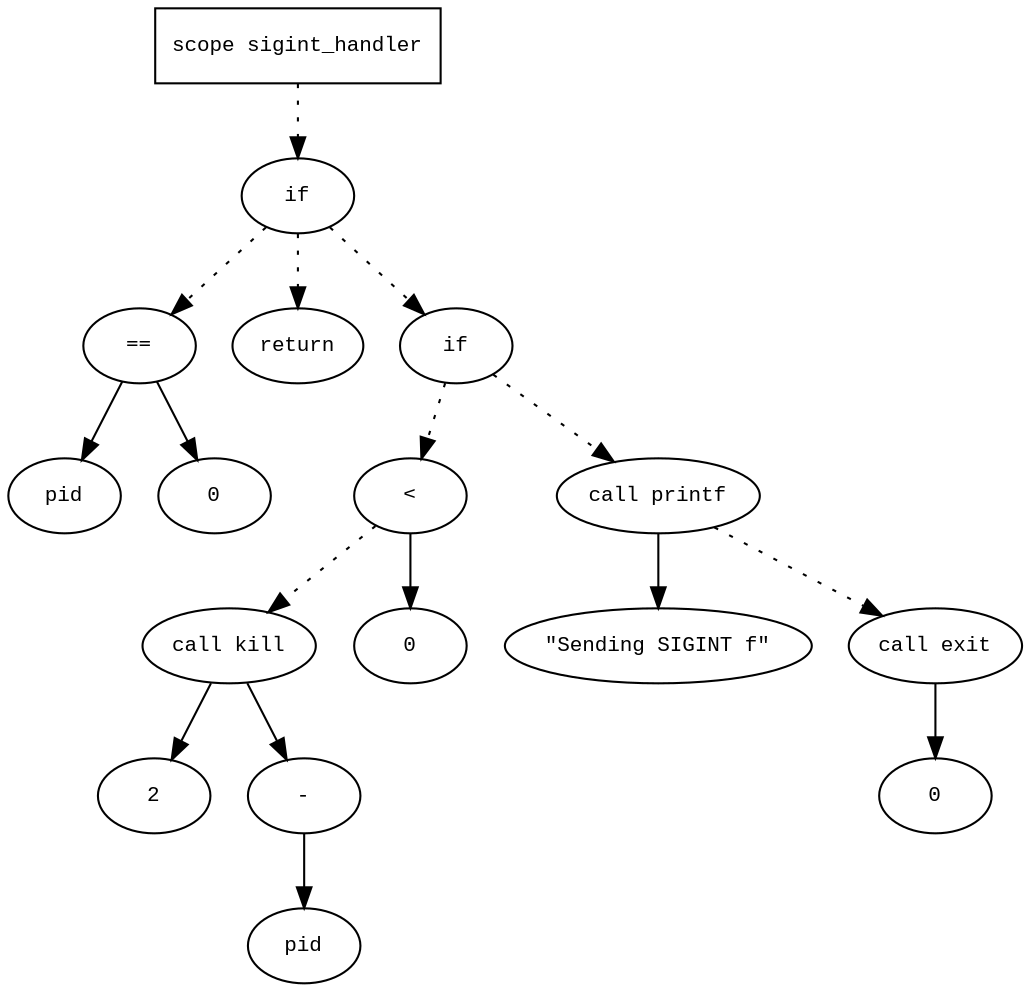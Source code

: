 digraph AST {
  graph [fontname="Times New Roman",fontsize=10];
  node  [fontname="Courier New",fontsize=10];
  edge  [fontname="Times New Roman",fontsize=10];

  node1 [label="scope sigint_handler",shape=box];
  node2 [label="if",shape=ellipse];
  node1 -> node2 [style=dotted];
  node3 [label="==",shape=ellipse];
  node4 [label="pid",shape=ellipse];
  node3 -> node4;
  node5 [label="0",shape=ellipse];
  node3 -> node5;
  node2 -> node3 [style=dotted];
  node6 [label="return",shape=ellipse];
  node2 -> node6 [style=dotted];
  node7 [label="if",shape=ellipse];
  node2 -> node7 [style=dotted];
  node8 [label="<",shape=ellipse];
  node9 [label="call kill",shape=ellipse];
  node10 [label="2",shape=ellipse];
  node9 -> node10;
  node11 [label="-",shape=ellipse];
  node12 [label="pid",shape=ellipse];
  node11 -> node12;
  node9 -> node11;
  node8 -> node9 [style=dotted];
  node13 [label="0",shape=ellipse];
  node8 -> node13;
  node7 -> node8 [style=dotted];
  node14 [label="call printf",shape=ellipse];
  node15 [label="\"Sending SIGINT f\"",shape=ellipse];
  node14 -> node15;
  node7 -> node14 [style=dotted];
  node16 [label="call exit",shape=ellipse];
  node17 [label="0",shape=ellipse];
  node16 -> node17;
  node14 -> node16 [style=dotted];
} 